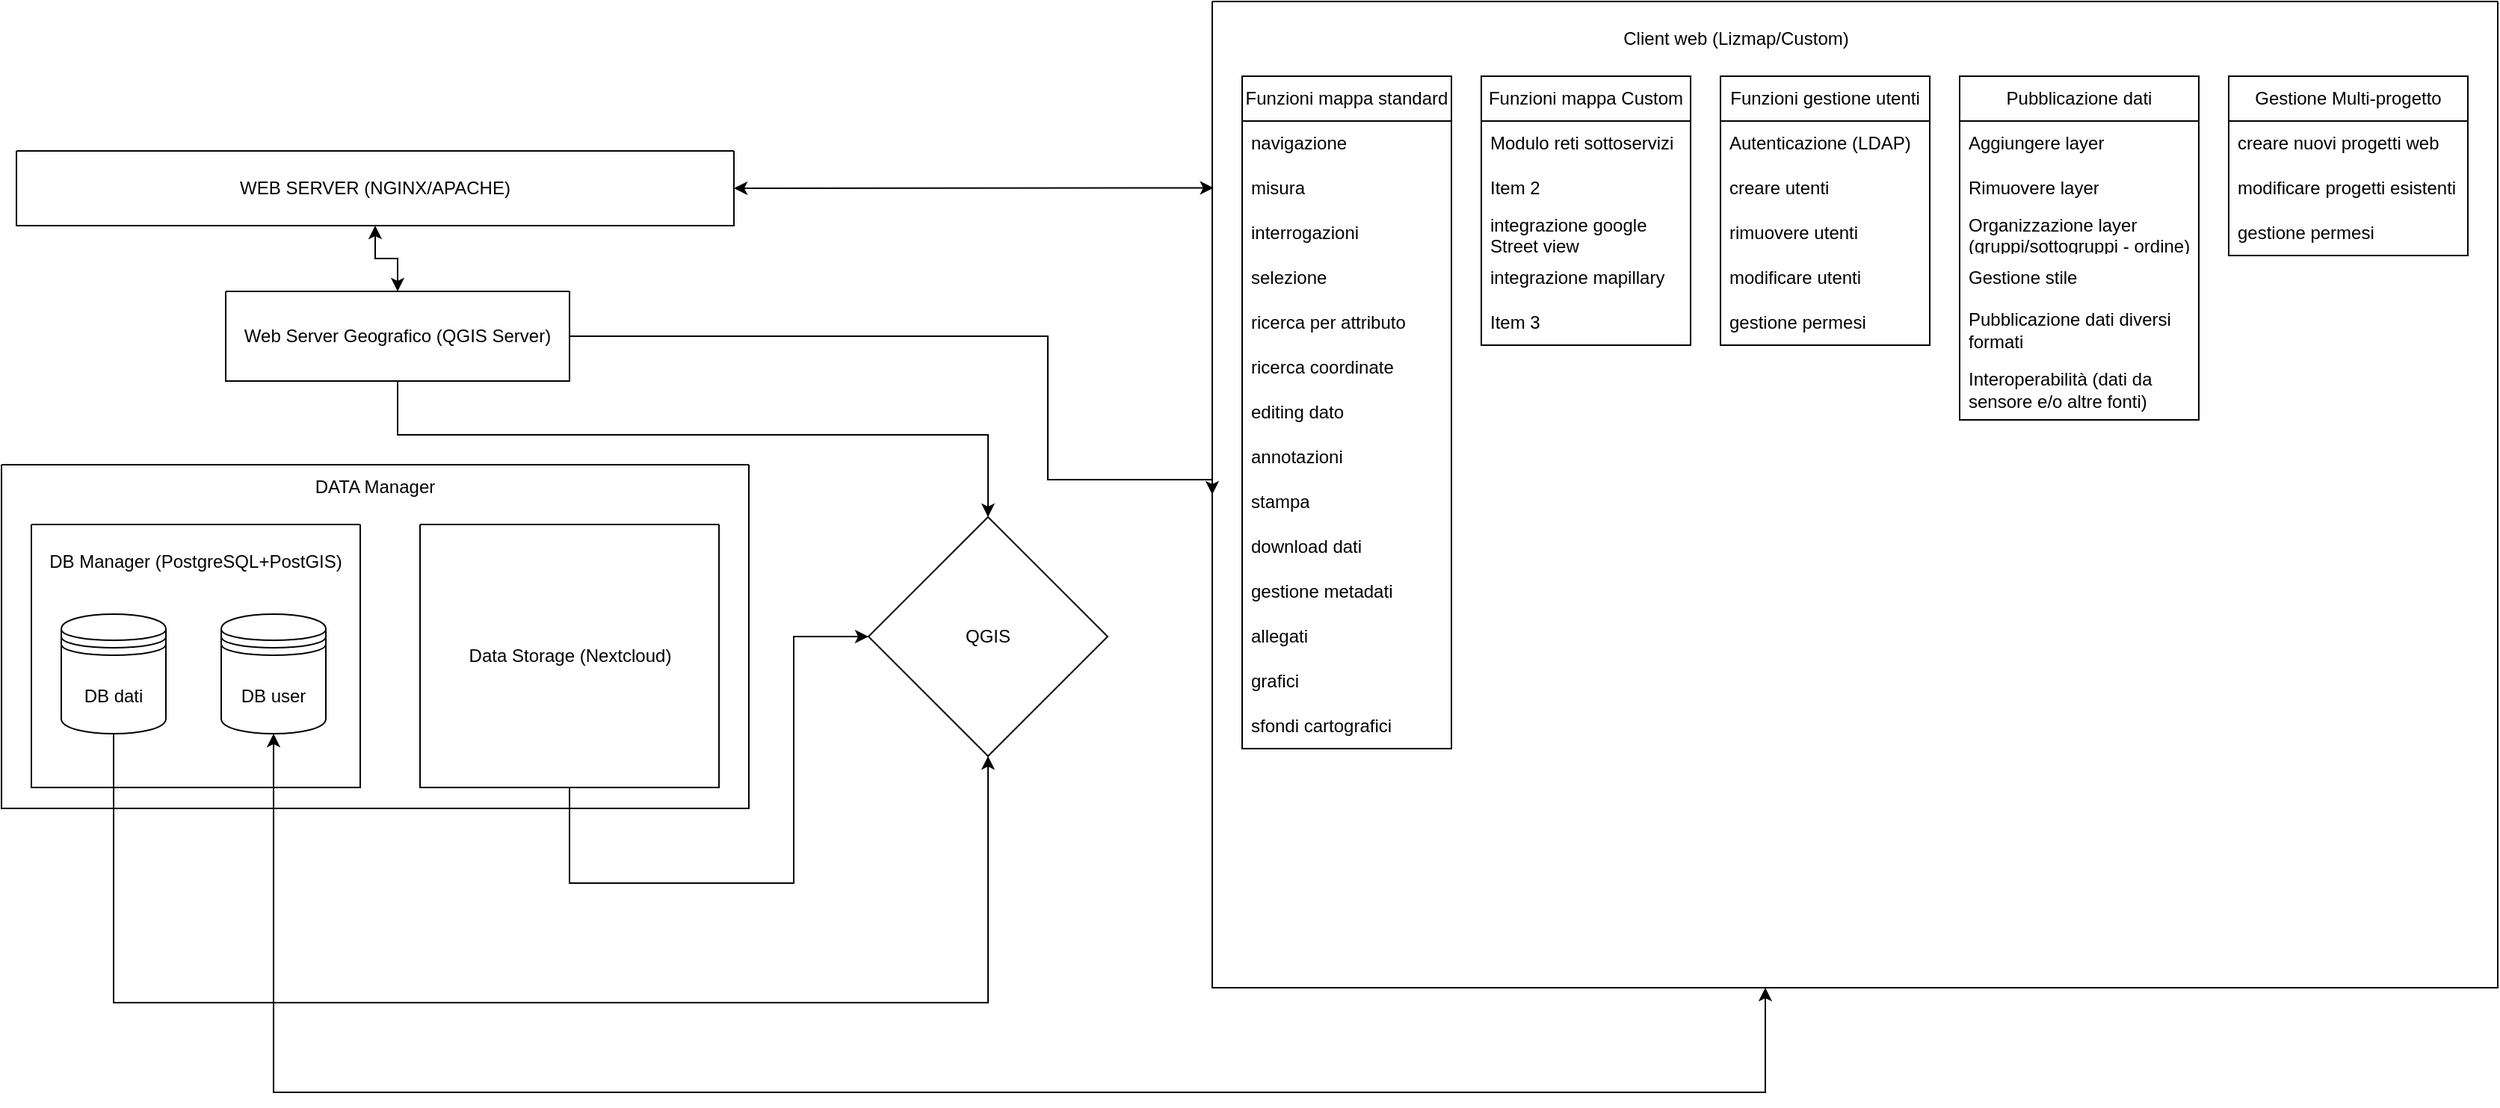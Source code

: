 <mxfile version="24.0.2" type="github">
  <diagram name="Pagina-1" id="CSM-GVQvYuZcYAw68Tlw">
    <mxGraphModel dx="1793" dy="933" grid="1" gridSize="10" guides="1" tooltips="1" connect="1" arrows="1" fold="1" page="1" pageScale="1" pageWidth="827" pageHeight="1569" math="0" shadow="0">
      <root>
        <mxCell id="0" />
        <mxCell id="1" parent="0" />
        <mxCell id="Nl0qf8vSL4iAj1lwMg25-31" style="edgeStyle=orthogonalEdgeStyle;rounded=0;orthogonalLoop=1;jettySize=auto;html=1;exitX=0.5;exitY=1;exitDx=0;exitDy=0;entryX=0.5;entryY=0;entryDx=0;entryDy=0;startArrow=classic;startFill=1;" edge="1" parent="1" source="Nl0qf8vSL4iAj1lwMg25-1" target="Nl0qf8vSL4iAj1lwMg25-10">
          <mxGeometry relative="1" as="geometry" />
        </mxCell>
        <mxCell id="Nl0qf8vSL4iAj1lwMg25-1" value="" style="swimlane;startSize=0;" vertex="1" parent="1">
          <mxGeometry x="80" y="140" width="480" height="50" as="geometry">
            <mxRectangle x="40" y="40" width="50" height="40" as="alternateBounds" />
          </mxGeometry>
        </mxCell>
        <mxCell id="Nl0qf8vSL4iAj1lwMg25-2" value="WEB SERVER (NGINX/APACHE)" style="text;html=1;align=center;verticalAlign=middle;whiteSpace=wrap;rounded=0;" vertex="1" parent="Nl0qf8vSL4iAj1lwMg25-1">
          <mxGeometry x="10" y="10" width="460" height="30" as="geometry" />
        </mxCell>
        <mxCell id="Nl0qf8vSL4iAj1lwMg25-26" style="edgeStyle=orthogonalEdgeStyle;rounded=0;orthogonalLoop=1;jettySize=auto;html=1;exitX=0.5;exitY=1;exitDx=0;exitDy=0;entryX=0.5;entryY=0;entryDx=0;entryDy=0;" edge="1" parent="1" source="Nl0qf8vSL4iAj1lwMg25-10" target="Nl0qf8vSL4iAj1lwMg25-23">
          <mxGeometry relative="1" as="geometry">
            <Array as="points">
              <mxPoint x="335" y="330" />
              <mxPoint x="730" y="330" />
            </Array>
          </mxGeometry>
        </mxCell>
        <mxCell id="Nl0qf8vSL4iAj1lwMg25-27" style="edgeStyle=orthogonalEdgeStyle;rounded=0;orthogonalLoop=1;jettySize=auto;html=1;exitX=1;exitY=0.5;exitDx=0;exitDy=0;entryX=0;entryY=0.5;entryDx=0;entryDy=0;" edge="1" parent="1" source="Nl0qf8vSL4iAj1lwMg25-10" target="Nl0qf8vSL4iAj1lwMg25-21">
          <mxGeometry relative="1" as="geometry">
            <Array as="points">
              <mxPoint x="770" y="264" />
              <mxPoint x="770" y="360" />
            </Array>
          </mxGeometry>
        </mxCell>
        <mxCell id="Nl0qf8vSL4iAj1lwMg25-10" value="" style="swimlane;startSize=0;" vertex="1" parent="1">
          <mxGeometry x="220" y="234" width="230" height="60" as="geometry" />
        </mxCell>
        <mxCell id="Nl0qf8vSL4iAj1lwMg25-11" value="Web Server Geografico (QGIS Server)" style="text;html=1;align=center;verticalAlign=middle;whiteSpace=wrap;rounded=0;" vertex="1" parent="Nl0qf8vSL4iAj1lwMg25-10">
          <mxGeometry x="5" y="15" width="220" height="30" as="geometry" />
        </mxCell>
        <mxCell id="Nl0qf8vSL4iAj1lwMg25-19" value="" style="swimlane;startSize=0;" vertex="1" parent="1">
          <mxGeometry x="70" y="350" width="500" height="230" as="geometry" />
        </mxCell>
        <mxCell id="Nl0qf8vSL4iAj1lwMg25-18" value="" style="swimlane;startSize=0;" vertex="1" parent="Nl0qf8vSL4iAj1lwMg25-19">
          <mxGeometry x="280" y="40" width="200" height="176" as="geometry" />
        </mxCell>
        <mxCell id="Nl0qf8vSL4iAj1lwMg25-14" value="Data Storage (Nextcloud)" style="text;html=1;align=center;verticalAlign=middle;resizable=0;points=[];autosize=1;strokeColor=none;fillColor=none;" vertex="1" parent="Nl0qf8vSL4iAj1lwMg25-18">
          <mxGeometry x="20" y="73" width="160" height="30" as="geometry" />
        </mxCell>
        <mxCell id="Nl0qf8vSL4iAj1lwMg25-6" value="" style="swimlane;startSize=0;" vertex="1" parent="Nl0qf8vSL4iAj1lwMg25-19">
          <mxGeometry x="20" y="40" width="220" height="176" as="geometry" />
        </mxCell>
        <mxCell id="Nl0qf8vSL4iAj1lwMg25-3" value="" style="shape=datastore;whiteSpace=wrap;html=1;" vertex="1" parent="Nl0qf8vSL4iAj1lwMg25-6">
          <mxGeometry x="20" y="60" width="70" height="80" as="geometry" />
        </mxCell>
        <mxCell id="Nl0qf8vSL4iAj1lwMg25-4" value="DB dati" style="text;html=1;align=center;verticalAlign=middle;whiteSpace=wrap;rounded=0;" vertex="1" parent="Nl0qf8vSL4iAj1lwMg25-6">
          <mxGeometry x="25" y="100" width="60" height="30" as="geometry" />
        </mxCell>
        <mxCell id="Nl0qf8vSL4iAj1lwMg25-7" value="" style="shape=datastore;whiteSpace=wrap;html=1;" vertex="1" parent="Nl0qf8vSL4iAj1lwMg25-6">
          <mxGeometry x="127" y="60" width="70" height="80" as="geometry" />
        </mxCell>
        <mxCell id="Nl0qf8vSL4iAj1lwMg25-8" value="DB user" style="text;html=1;align=center;verticalAlign=middle;whiteSpace=wrap;rounded=0;" vertex="1" parent="Nl0qf8vSL4iAj1lwMg25-6">
          <mxGeometry x="132" y="100" width="60" height="30" as="geometry" />
        </mxCell>
        <mxCell id="Nl0qf8vSL4iAj1lwMg25-9" value="DB Manager (PostgreSQL+PostGIS)" style="text;html=1;align=center;verticalAlign=middle;whiteSpace=wrap;rounded=0;" vertex="1" parent="Nl0qf8vSL4iAj1lwMg25-6">
          <mxGeometry x="10" y="10" width="200" height="30" as="geometry" />
        </mxCell>
        <mxCell id="Nl0qf8vSL4iAj1lwMg25-20" value="DATA Manager" style="text;html=1;align=center;verticalAlign=middle;whiteSpace=wrap;rounded=0;" vertex="1" parent="Nl0qf8vSL4iAj1lwMg25-19">
          <mxGeometry x="185" width="130" height="30" as="geometry" />
        </mxCell>
        <mxCell id="Nl0qf8vSL4iAj1lwMg25-21" value="" style="swimlane;startSize=0;" vertex="1" parent="1">
          <mxGeometry x="880" y="40" width="860" height="660" as="geometry" />
        </mxCell>
        <mxCell id="Nl0qf8vSL4iAj1lwMg25-22" value="Client web (Lizmap/Custom)" style="text;html=1;align=center;verticalAlign=middle;resizable=0;points=[];autosize=1;strokeColor=none;fillColor=none;" vertex="1" parent="Nl0qf8vSL4iAj1lwMg25-21">
          <mxGeometry x="265" y="10" width="170" height="30" as="geometry" />
        </mxCell>
        <mxCell id="Nl0qf8vSL4iAj1lwMg25-32" value="Funzioni mappa standard" style="swimlane;fontStyle=0;childLayout=stackLayout;horizontal=1;startSize=30;horizontalStack=0;resizeParent=1;resizeParentMax=0;resizeLast=0;collapsible=1;marginBottom=0;whiteSpace=wrap;html=1;" vertex="1" parent="Nl0qf8vSL4iAj1lwMg25-21">
          <mxGeometry x="20" y="50" width="140" height="450" as="geometry" />
        </mxCell>
        <mxCell id="Nl0qf8vSL4iAj1lwMg25-33" value="navigazione" style="text;strokeColor=none;fillColor=none;align=left;verticalAlign=middle;spacingLeft=4;spacingRight=4;overflow=hidden;points=[[0,0.5],[1,0.5]];portConstraint=eastwest;rotatable=0;whiteSpace=wrap;html=1;" vertex="1" parent="Nl0qf8vSL4iAj1lwMg25-32">
          <mxGeometry y="30" width="140" height="30" as="geometry" />
        </mxCell>
        <mxCell id="Nl0qf8vSL4iAj1lwMg25-34" value="misura" style="text;strokeColor=none;fillColor=none;align=left;verticalAlign=middle;spacingLeft=4;spacingRight=4;overflow=hidden;points=[[0,0.5],[1,0.5]];portConstraint=eastwest;rotatable=0;whiteSpace=wrap;html=1;" vertex="1" parent="Nl0qf8vSL4iAj1lwMg25-32">
          <mxGeometry y="60" width="140" height="30" as="geometry" />
        </mxCell>
        <mxCell id="Nl0qf8vSL4iAj1lwMg25-37" value="interrogazioni" style="text;strokeColor=none;fillColor=none;align=left;verticalAlign=middle;spacingLeft=4;spacingRight=4;overflow=hidden;points=[[0,0.5],[1,0.5]];portConstraint=eastwest;rotatable=0;whiteSpace=wrap;html=1;" vertex="1" parent="Nl0qf8vSL4iAj1lwMg25-32">
          <mxGeometry y="90" width="140" height="30" as="geometry" />
        </mxCell>
        <mxCell id="Nl0qf8vSL4iAj1lwMg25-38" value="selezione" style="text;strokeColor=none;fillColor=none;align=left;verticalAlign=middle;spacingLeft=4;spacingRight=4;overflow=hidden;points=[[0,0.5],[1,0.5]];portConstraint=eastwest;rotatable=0;whiteSpace=wrap;html=1;" vertex="1" parent="Nl0qf8vSL4iAj1lwMg25-32">
          <mxGeometry y="120" width="140" height="30" as="geometry" />
        </mxCell>
        <mxCell id="Nl0qf8vSL4iAj1lwMg25-39" value="ricerca per attributo" style="text;strokeColor=none;fillColor=none;align=left;verticalAlign=middle;spacingLeft=4;spacingRight=4;overflow=hidden;points=[[0,0.5],[1,0.5]];portConstraint=eastwest;rotatable=0;whiteSpace=wrap;html=1;" vertex="1" parent="Nl0qf8vSL4iAj1lwMg25-32">
          <mxGeometry y="150" width="140" height="30" as="geometry" />
        </mxCell>
        <mxCell id="Nl0qf8vSL4iAj1lwMg25-40" value="ricerca coordinate" style="text;strokeColor=none;fillColor=none;align=left;verticalAlign=middle;spacingLeft=4;spacingRight=4;overflow=hidden;points=[[0,0.5],[1,0.5]];portConstraint=eastwest;rotatable=0;whiteSpace=wrap;html=1;" vertex="1" parent="Nl0qf8vSL4iAj1lwMg25-32">
          <mxGeometry y="180" width="140" height="30" as="geometry" />
        </mxCell>
        <mxCell id="Nl0qf8vSL4iAj1lwMg25-42" value="editing dato" style="text;strokeColor=none;fillColor=none;align=left;verticalAlign=middle;spacingLeft=4;spacingRight=4;overflow=hidden;points=[[0,0.5],[1,0.5]];portConstraint=eastwest;rotatable=0;whiteSpace=wrap;html=1;" vertex="1" parent="Nl0qf8vSL4iAj1lwMg25-32">
          <mxGeometry y="210" width="140" height="30" as="geometry" />
        </mxCell>
        <mxCell id="Nl0qf8vSL4iAj1lwMg25-43" value="annotazioni" style="text;strokeColor=none;fillColor=none;align=left;verticalAlign=middle;spacingLeft=4;spacingRight=4;overflow=hidden;points=[[0,0.5],[1,0.5]];portConstraint=eastwest;rotatable=0;whiteSpace=wrap;html=1;" vertex="1" parent="Nl0qf8vSL4iAj1lwMg25-32">
          <mxGeometry y="240" width="140" height="30" as="geometry" />
        </mxCell>
        <mxCell id="Nl0qf8vSL4iAj1lwMg25-44" value="stampa" style="text;strokeColor=none;fillColor=none;align=left;verticalAlign=middle;spacingLeft=4;spacingRight=4;overflow=hidden;points=[[0,0.5],[1,0.5]];portConstraint=eastwest;rotatable=0;whiteSpace=wrap;html=1;" vertex="1" parent="Nl0qf8vSL4iAj1lwMg25-32">
          <mxGeometry y="270" width="140" height="30" as="geometry" />
        </mxCell>
        <mxCell id="Nl0qf8vSL4iAj1lwMg25-46" value="download dati" style="text;strokeColor=none;fillColor=none;align=left;verticalAlign=middle;spacingLeft=4;spacingRight=4;overflow=hidden;points=[[0,0.5],[1,0.5]];portConstraint=eastwest;rotatable=0;whiteSpace=wrap;html=1;" vertex="1" parent="Nl0qf8vSL4iAj1lwMg25-32">
          <mxGeometry y="300" width="140" height="30" as="geometry" />
        </mxCell>
        <mxCell id="Nl0qf8vSL4iAj1lwMg25-45" value="gestione metadati" style="text;strokeColor=none;fillColor=none;align=left;verticalAlign=middle;spacingLeft=4;spacingRight=4;overflow=hidden;points=[[0,0.5],[1,0.5]];portConstraint=eastwest;rotatable=0;whiteSpace=wrap;html=1;" vertex="1" parent="Nl0qf8vSL4iAj1lwMg25-32">
          <mxGeometry y="330" width="140" height="30" as="geometry" />
        </mxCell>
        <mxCell id="Nl0qf8vSL4iAj1lwMg25-35" value="allegati" style="text;strokeColor=none;fillColor=none;align=left;verticalAlign=middle;spacingLeft=4;spacingRight=4;overflow=hidden;points=[[0,0.5],[1,0.5]];portConstraint=eastwest;rotatable=0;whiteSpace=wrap;html=1;" vertex="1" parent="Nl0qf8vSL4iAj1lwMg25-32">
          <mxGeometry y="360" width="140" height="30" as="geometry" />
        </mxCell>
        <mxCell id="Nl0qf8vSL4iAj1lwMg25-61" value="grafici" style="text;strokeColor=none;fillColor=none;align=left;verticalAlign=middle;spacingLeft=4;spacingRight=4;overflow=hidden;points=[[0,0.5],[1,0.5]];portConstraint=eastwest;rotatable=0;whiteSpace=wrap;html=1;" vertex="1" parent="Nl0qf8vSL4iAj1lwMg25-32">
          <mxGeometry y="390" width="140" height="30" as="geometry" />
        </mxCell>
        <mxCell id="Nl0qf8vSL4iAj1lwMg25-71" value="sfondi cartografici" style="text;strokeColor=none;fillColor=none;align=left;verticalAlign=middle;spacingLeft=4;spacingRight=4;overflow=hidden;points=[[0,0.5],[1,0.5]];portConstraint=eastwest;rotatable=0;whiteSpace=wrap;html=1;" vertex="1" parent="Nl0qf8vSL4iAj1lwMg25-32">
          <mxGeometry y="420" width="140" height="30" as="geometry" />
        </mxCell>
        <mxCell id="Nl0qf8vSL4iAj1lwMg25-47" value="Funzioni gestione utenti" style="swimlane;fontStyle=0;childLayout=stackLayout;horizontal=1;startSize=30;horizontalStack=0;resizeParent=1;resizeParentMax=0;resizeLast=0;collapsible=1;marginBottom=0;whiteSpace=wrap;html=1;" vertex="1" parent="Nl0qf8vSL4iAj1lwMg25-21">
          <mxGeometry x="340" y="50" width="140" height="180" as="geometry" />
        </mxCell>
        <mxCell id="Nl0qf8vSL4iAj1lwMg25-64" value="Autenticazione (LDAP)" style="text;strokeColor=none;fillColor=none;align=left;verticalAlign=middle;spacingLeft=4;spacingRight=4;overflow=hidden;points=[[0,0.5],[1,0.5]];portConstraint=eastwest;rotatable=0;whiteSpace=wrap;html=1;" vertex="1" parent="Nl0qf8vSL4iAj1lwMg25-47">
          <mxGeometry y="30" width="140" height="30" as="geometry" />
        </mxCell>
        <mxCell id="Nl0qf8vSL4iAj1lwMg25-48" value="creare utenti" style="text;strokeColor=none;fillColor=none;align=left;verticalAlign=middle;spacingLeft=4;spacingRight=4;overflow=hidden;points=[[0,0.5],[1,0.5]];portConstraint=eastwest;rotatable=0;whiteSpace=wrap;html=1;" vertex="1" parent="Nl0qf8vSL4iAj1lwMg25-47">
          <mxGeometry y="60" width="140" height="30" as="geometry" />
        </mxCell>
        <mxCell id="Nl0qf8vSL4iAj1lwMg25-49" value="rimuovere utenti" style="text;strokeColor=none;fillColor=none;align=left;verticalAlign=middle;spacingLeft=4;spacingRight=4;overflow=hidden;points=[[0,0.5],[1,0.5]];portConstraint=eastwest;rotatable=0;whiteSpace=wrap;html=1;" vertex="1" parent="Nl0qf8vSL4iAj1lwMg25-47">
          <mxGeometry y="90" width="140" height="30" as="geometry" />
        </mxCell>
        <mxCell id="Nl0qf8vSL4iAj1lwMg25-51" value="modificare utenti" style="text;strokeColor=none;fillColor=none;align=left;verticalAlign=middle;spacingLeft=4;spacingRight=4;overflow=hidden;points=[[0,0.5],[1,0.5]];portConstraint=eastwest;rotatable=0;whiteSpace=wrap;html=1;" vertex="1" parent="Nl0qf8vSL4iAj1lwMg25-47">
          <mxGeometry y="120" width="140" height="30" as="geometry" />
        </mxCell>
        <mxCell id="Nl0qf8vSL4iAj1lwMg25-50" value="gestione permesi" style="text;strokeColor=none;fillColor=none;align=left;verticalAlign=middle;spacingLeft=4;spacingRight=4;overflow=hidden;points=[[0,0.5],[1,0.5]];portConstraint=eastwest;rotatable=0;whiteSpace=wrap;html=1;" vertex="1" parent="Nl0qf8vSL4iAj1lwMg25-47">
          <mxGeometry y="150" width="140" height="30" as="geometry" />
        </mxCell>
        <mxCell id="Nl0qf8vSL4iAj1lwMg25-52" value="Gestione Multi-progetto" style="swimlane;fontStyle=0;childLayout=stackLayout;horizontal=1;startSize=30;horizontalStack=0;resizeParent=1;resizeParentMax=0;resizeLast=0;collapsible=1;marginBottom=0;whiteSpace=wrap;html=1;" vertex="1" parent="Nl0qf8vSL4iAj1lwMg25-21">
          <mxGeometry x="680" y="50" width="160" height="120" as="geometry" />
        </mxCell>
        <mxCell id="Nl0qf8vSL4iAj1lwMg25-53" value="creare nuovi progetti web" style="text;strokeColor=none;fillColor=none;align=left;verticalAlign=middle;spacingLeft=4;spacingRight=4;overflow=hidden;points=[[0,0.5],[1,0.5]];portConstraint=eastwest;rotatable=0;whiteSpace=wrap;html=1;" vertex="1" parent="Nl0qf8vSL4iAj1lwMg25-52">
          <mxGeometry y="30" width="160" height="30" as="geometry" />
        </mxCell>
        <mxCell id="Nl0qf8vSL4iAj1lwMg25-54" value="modificare progetti esistenti" style="text;strokeColor=none;fillColor=none;align=left;verticalAlign=middle;spacingLeft=4;spacingRight=4;overflow=hidden;points=[[0,0.5],[1,0.5]];portConstraint=eastwest;rotatable=0;whiteSpace=wrap;html=1;" vertex="1" parent="Nl0qf8vSL4iAj1lwMg25-52">
          <mxGeometry y="60" width="160" height="30" as="geometry" />
        </mxCell>
        <mxCell id="Nl0qf8vSL4iAj1lwMg25-55" value="gestione permesi" style="text;strokeColor=none;fillColor=none;align=left;verticalAlign=middle;spacingLeft=4;spacingRight=4;overflow=hidden;points=[[0,0.5],[1,0.5]];portConstraint=eastwest;rotatable=0;whiteSpace=wrap;html=1;" vertex="1" parent="Nl0qf8vSL4iAj1lwMg25-52">
          <mxGeometry y="90" width="160" height="30" as="geometry" />
        </mxCell>
        <mxCell id="Nl0qf8vSL4iAj1lwMg25-56" value="Pubblicazione dati" style="swimlane;fontStyle=0;childLayout=stackLayout;horizontal=1;startSize=30;horizontalStack=0;resizeParent=1;resizeParentMax=0;resizeLast=0;collapsible=1;marginBottom=0;whiteSpace=wrap;html=1;" vertex="1" parent="Nl0qf8vSL4iAj1lwMg25-21">
          <mxGeometry x="500" y="50" width="160" height="230" as="geometry" />
        </mxCell>
        <mxCell id="Nl0qf8vSL4iAj1lwMg25-57" value="Aggiungere layer" style="text;strokeColor=none;fillColor=none;align=left;verticalAlign=middle;spacingLeft=4;spacingRight=4;overflow=hidden;points=[[0,0.5],[1,0.5]];portConstraint=eastwest;rotatable=0;whiteSpace=wrap;html=1;" vertex="1" parent="Nl0qf8vSL4iAj1lwMg25-56">
          <mxGeometry y="30" width="160" height="30" as="geometry" />
        </mxCell>
        <mxCell id="Nl0qf8vSL4iAj1lwMg25-58" value="Rimuovere layer" style="text;strokeColor=none;fillColor=none;align=left;verticalAlign=middle;spacingLeft=4;spacingRight=4;overflow=hidden;points=[[0,0.5],[1,0.5]];portConstraint=eastwest;rotatable=0;whiteSpace=wrap;html=1;" vertex="1" parent="Nl0qf8vSL4iAj1lwMg25-56">
          <mxGeometry y="60" width="160" height="30" as="geometry" />
        </mxCell>
        <mxCell id="Nl0qf8vSL4iAj1lwMg25-60" value="Organizzazione layer (gruppi/sottogruppi - ordine)" style="text;strokeColor=none;fillColor=none;align=left;verticalAlign=middle;spacingLeft=4;spacingRight=4;overflow=hidden;points=[[0,0.5],[1,0.5]];portConstraint=eastwest;rotatable=0;whiteSpace=wrap;html=1;" vertex="1" parent="Nl0qf8vSL4iAj1lwMg25-56">
          <mxGeometry y="90" width="160" height="30" as="geometry" />
        </mxCell>
        <mxCell id="Nl0qf8vSL4iAj1lwMg25-59" value="Gestione stile" style="text;strokeColor=none;fillColor=none;align=left;verticalAlign=middle;spacingLeft=4;spacingRight=4;overflow=hidden;points=[[0,0.5],[1,0.5]];portConstraint=eastwest;rotatable=0;whiteSpace=wrap;html=1;" vertex="1" parent="Nl0qf8vSL4iAj1lwMg25-56">
          <mxGeometry y="120" width="160" height="30" as="geometry" />
        </mxCell>
        <mxCell id="Nl0qf8vSL4iAj1lwMg25-63" value="Pubblicazione dati diversi formati" style="text;strokeColor=none;fillColor=none;align=left;verticalAlign=middle;spacingLeft=4;spacingRight=4;overflow=hidden;points=[[0,0.5],[1,0.5]];portConstraint=eastwest;rotatable=0;whiteSpace=wrap;html=1;" vertex="1" parent="Nl0qf8vSL4iAj1lwMg25-56">
          <mxGeometry y="150" width="160" height="40" as="geometry" />
        </mxCell>
        <mxCell id="Nl0qf8vSL4iAj1lwMg25-62" value="Interoperabilità (dati da sensore e/o altre fonti)" style="text;strokeColor=none;fillColor=none;align=left;verticalAlign=middle;spacingLeft=4;spacingRight=4;overflow=hidden;points=[[0,0.5],[1,0.5]];portConstraint=eastwest;rotatable=0;whiteSpace=wrap;html=1;" vertex="1" parent="Nl0qf8vSL4iAj1lwMg25-56">
          <mxGeometry y="190" width="160" height="40" as="geometry" />
        </mxCell>
        <mxCell id="Nl0qf8vSL4iAj1lwMg25-66" value="Funzioni mappa Custom" style="swimlane;fontStyle=0;childLayout=stackLayout;horizontal=1;startSize=30;horizontalStack=0;resizeParent=1;resizeParentMax=0;resizeLast=0;collapsible=1;marginBottom=0;whiteSpace=wrap;html=1;" vertex="1" parent="Nl0qf8vSL4iAj1lwMg25-21">
          <mxGeometry x="180" y="50" width="140" height="180" as="geometry" />
        </mxCell>
        <mxCell id="Nl0qf8vSL4iAj1lwMg25-67" value="Modulo reti sottoservizi" style="text;strokeColor=none;fillColor=none;align=left;verticalAlign=middle;spacingLeft=4;spacingRight=4;overflow=hidden;points=[[0,0.5],[1,0.5]];portConstraint=eastwest;rotatable=0;whiteSpace=wrap;html=1;" vertex="1" parent="Nl0qf8vSL4iAj1lwMg25-66">
          <mxGeometry y="30" width="140" height="30" as="geometry" />
        </mxCell>
        <mxCell id="Nl0qf8vSL4iAj1lwMg25-68" value="Item 2" style="text;strokeColor=none;fillColor=none;align=left;verticalAlign=middle;spacingLeft=4;spacingRight=4;overflow=hidden;points=[[0,0.5],[1,0.5]];portConstraint=eastwest;rotatable=0;whiteSpace=wrap;html=1;" vertex="1" parent="Nl0qf8vSL4iAj1lwMg25-66">
          <mxGeometry y="60" width="140" height="30" as="geometry" />
        </mxCell>
        <mxCell id="Nl0qf8vSL4iAj1lwMg25-70" value="integrazione google Street view" style="text;strokeColor=none;fillColor=none;align=left;verticalAlign=middle;spacingLeft=4;spacingRight=4;overflow=hidden;points=[[0,0.5],[1,0.5]];portConstraint=eastwest;rotatable=0;whiteSpace=wrap;html=1;" vertex="1" parent="Nl0qf8vSL4iAj1lwMg25-66">
          <mxGeometry y="90" width="140" height="30" as="geometry" />
        </mxCell>
        <mxCell id="Nl0qf8vSL4iAj1lwMg25-36" value="integrazione mapillary" style="text;strokeColor=none;fillColor=none;align=left;verticalAlign=middle;spacingLeft=4;spacingRight=4;overflow=hidden;points=[[0,0.5],[1,0.5]];portConstraint=eastwest;rotatable=0;whiteSpace=wrap;html=1;" vertex="1" parent="Nl0qf8vSL4iAj1lwMg25-66">
          <mxGeometry y="120" width="140" height="30" as="geometry" />
        </mxCell>
        <mxCell id="Nl0qf8vSL4iAj1lwMg25-69" value="Item 3" style="text;strokeColor=none;fillColor=none;align=left;verticalAlign=middle;spacingLeft=4;spacingRight=4;overflow=hidden;points=[[0,0.5],[1,0.5]];portConstraint=eastwest;rotatable=0;whiteSpace=wrap;html=1;" vertex="1" parent="Nl0qf8vSL4iAj1lwMg25-66">
          <mxGeometry y="150" width="140" height="30" as="geometry" />
        </mxCell>
        <mxCell id="Nl0qf8vSL4iAj1lwMg25-23" value="QGIS" style="rhombus;whiteSpace=wrap;html=1;" vertex="1" parent="1">
          <mxGeometry x="650" y="385" width="160" height="160" as="geometry" />
        </mxCell>
        <mxCell id="Nl0qf8vSL4iAj1lwMg25-24" style="edgeStyle=orthogonalEdgeStyle;rounded=0;orthogonalLoop=1;jettySize=auto;html=1;exitX=0.5;exitY=1;exitDx=0;exitDy=0;entryX=0.5;entryY=1;entryDx=0;entryDy=0;" edge="1" parent="1" source="Nl0qf8vSL4iAj1lwMg25-3" target="Nl0qf8vSL4iAj1lwMg25-23">
          <mxGeometry relative="1" as="geometry">
            <mxPoint x="710" y="740" as="targetPoint" />
            <Array as="points">
              <mxPoint x="145" y="710" />
              <mxPoint x="730" y="710" />
            </Array>
          </mxGeometry>
        </mxCell>
        <mxCell id="Nl0qf8vSL4iAj1lwMg25-28" style="edgeStyle=orthogonalEdgeStyle;rounded=0;orthogonalLoop=1;jettySize=auto;html=1;exitX=0.5;exitY=1;exitDx=0;exitDy=0;" edge="1" parent="1" source="Nl0qf8vSL4iAj1lwMg25-18" target="Nl0qf8vSL4iAj1lwMg25-23">
          <mxGeometry relative="1" as="geometry">
            <Array as="points">
              <mxPoint x="450" y="630" />
              <mxPoint x="600" y="630" />
              <mxPoint x="600" y="465" />
            </Array>
          </mxGeometry>
        </mxCell>
        <mxCell id="Nl0qf8vSL4iAj1lwMg25-29" style="edgeStyle=orthogonalEdgeStyle;rounded=0;orthogonalLoop=1;jettySize=auto;html=1;exitX=0.5;exitY=1;exitDx=0;exitDy=0;startArrow=classic;startFill=1;" edge="1" parent="1" source="Nl0qf8vSL4iAj1lwMg25-7">
          <mxGeometry relative="1" as="geometry">
            <mxPoint x="1250" y="700" as="targetPoint" />
            <Array as="points">
              <mxPoint x="252" y="770" />
              <mxPoint x="1250" y="770" />
            </Array>
          </mxGeometry>
        </mxCell>
        <mxCell id="Nl0qf8vSL4iAj1lwMg25-65" style="edgeStyle=none;rounded=0;orthogonalLoop=1;jettySize=auto;html=1;exitX=1;exitY=0.5;exitDx=0;exitDy=0;entryX=0.001;entryY=0.189;entryDx=0;entryDy=0;entryPerimeter=0;startArrow=classic;startFill=1;" edge="1" parent="1" source="Nl0qf8vSL4iAj1lwMg25-1" target="Nl0qf8vSL4iAj1lwMg25-21">
          <mxGeometry relative="1" as="geometry" />
        </mxCell>
      </root>
    </mxGraphModel>
  </diagram>
</mxfile>

